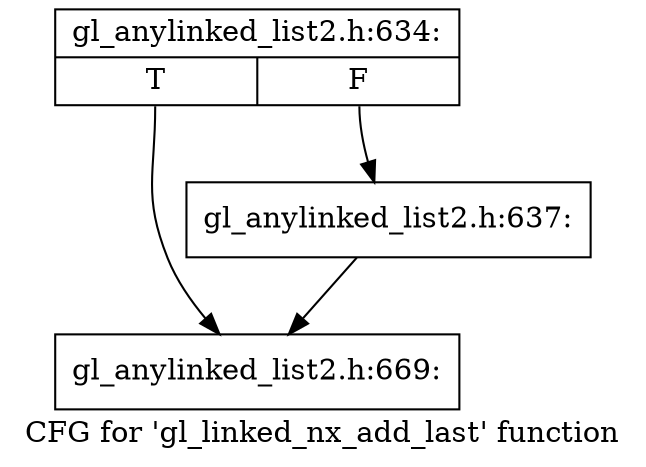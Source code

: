 digraph "CFG for 'gl_linked_nx_add_last' function" {
	label="CFG for 'gl_linked_nx_add_last' function";

	Node0xc736010 [shape=record,label="{gl_anylinked_list2.h:634:|{<s0>T|<s1>F}}"];
	Node0xc736010:s0 -> Node0xc75fa80;
	Node0xc736010:s1 -> Node0xc75f590;
	Node0xc75f590 [shape=record,label="{gl_anylinked_list2.h:637:}"];
	Node0xc75f590 -> Node0xc75fa80;
	Node0xc75fa80 [shape=record,label="{gl_anylinked_list2.h:669:}"];
}

